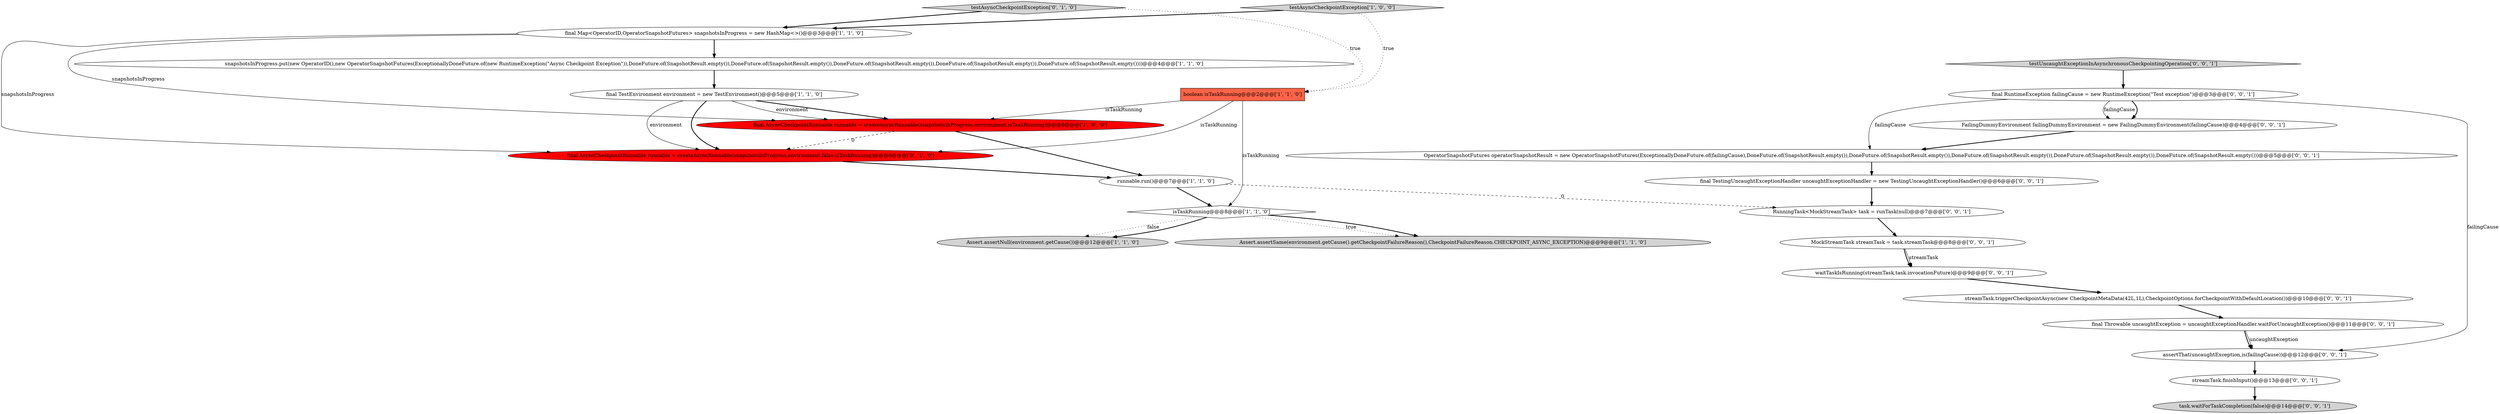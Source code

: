 digraph {
9 [style = filled, label = "final TestEnvironment environment = new TestEnvironment()@@@5@@@['1', '1', '0']", fillcolor = white, shape = ellipse image = "AAA0AAABBB1BBB"];
12 [style = filled, label = "final Throwable uncaughtException = uncaughtExceptionHandler.waitForUncaughtException()@@@11@@@['0', '0', '1']", fillcolor = white, shape = ellipse image = "AAA0AAABBB3BBB"];
4 [style = filled, label = "Assert.assertSame(environment.getCause().getCheckpointFailureReason(),CheckpointFailureReason.CHECKPOINT_ASYNC_EXCEPTION)@@@9@@@['1', '1', '0']", fillcolor = lightgray, shape = ellipse image = "AAA0AAABBB1BBB"];
11 [style = filled, label = "testAsyncCheckpointException['0', '1', '0']", fillcolor = lightgray, shape = diamond image = "AAA0AAABBB2BBB"];
17 [style = filled, label = "streamTask.triggerCheckpointAsync(new CheckpointMetaData(42L,1L),CheckpointOptions.forCheckpointWithDefaultLocation())@@@10@@@['0', '0', '1']", fillcolor = white, shape = ellipse image = "AAA0AAABBB3BBB"];
20 [style = filled, label = "waitTaskIsRunning(streamTask,task.invocationFuture)@@@9@@@['0', '0', '1']", fillcolor = white, shape = ellipse image = "AAA0AAABBB3BBB"];
2 [style = filled, label = "snapshotsInProgress.put(new OperatorID(),new OperatorSnapshotFutures(ExceptionallyDoneFuture.of(new RuntimeException(\"Async Checkpoint Exception\")),DoneFuture.of(SnapshotResult.empty()),DoneFuture.of(SnapshotResult.empty()),DoneFuture.of(SnapshotResult.empty()),DoneFuture.of(SnapshotResult.empty()),DoneFuture.of(SnapshotResult.empty())))@@@4@@@['1', '1', '0']", fillcolor = white, shape = ellipse image = "AAA0AAABBB1BBB"];
13 [style = filled, label = "final RuntimeException failingCause = new RuntimeException(\"Test exception\")@@@3@@@['0', '0', '1']", fillcolor = white, shape = ellipse image = "AAA0AAABBB3BBB"];
16 [style = filled, label = "FailingDummyEnvironment failingDummyEnvironment = new FailingDummyEnvironment(failingCause)@@@4@@@['0', '0', '1']", fillcolor = white, shape = ellipse image = "AAA0AAABBB3BBB"];
19 [style = filled, label = "MockStreamTask streamTask = task.streamTask@@@8@@@['0', '0', '1']", fillcolor = white, shape = ellipse image = "AAA0AAABBB3BBB"];
1 [style = filled, label = "runnable.run()@@@7@@@['1', '1', '0']", fillcolor = white, shape = ellipse image = "AAA0AAABBB1BBB"];
7 [style = filled, label = "Assert.assertNull(environment.getCause())@@@12@@@['1', '1', '0']", fillcolor = lightgray, shape = ellipse image = "AAA0AAABBB1BBB"];
3 [style = filled, label = "final AsyncCheckpointRunnable runnable = createAsyncRunnable(snapshotsInProgress,environment,isTaskRunning)@@@6@@@['1', '0', '0']", fillcolor = red, shape = ellipse image = "AAA1AAABBB1BBB"];
10 [style = filled, label = "final AsyncCheckpointRunnable runnable = createAsyncRunnable(snapshotsInProgress,environment,false,isTaskRunning)@@@6@@@['0', '1', '0']", fillcolor = red, shape = ellipse image = "AAA1AAABBB2BBB"];
5 [style = filled, label = "isTaskRunning@@@8@@@['1', '1', '0']", fillcolor = white, shape = diamond image = "AAA0AAABBB1BBB"];
8 [style = filled, label = "final Map<OperatorID,OperatorSnapshotFutures> snapshotsInProgress = new HashMap<>()@@@3@@@['1', '1', '0']", fillcolor = white, shape = ellipse image = "AAA0AAABBB1BBB"];
15 [style = filled, label = "RunningTask<MockStreamTask> task = runTask(null)@@@7@@@['0', '0', '1']", fillcolor = white, shape = ellipse image = "AAA0AAABBB3BBB"];
18 [style = filled, label = "final TestingUncaughtExceptionHandler uncaughtExceptionHandler = new TestingUncaughtExceptionHandler()@@@6@@@['0', '0', '1']", fillcolor = white, shape = ellipse image = "AAA0AAABBB3BBB"];
22 [style = filled, label = "task.waitForTaskCompletion(false)@@@14@@@['0', '0', '1']", fillcolor = lightgray, shape = ellipse image = "AAA0AAABBB3BBB"];
23 [style = filled, label = "assertThat(uncaughtException,is(failingCause))@@@12@@@['0', '0', '1']", fillcolor = white, shape = ellipse image = "AAA0AAABBB3BBB"];
21 [style = filled, label = "testUncaughtExceptionInAsynchronousCheckpointingOperation['0', '0', '1']", fillcolor = lightgray, shape = diamond image = "AAA0AAABBB3BBB"];
24 [style = filled, label = "OperatorSnapshotFutures operatorSnapshotResult = new OperatorSnapshotFutures(ExceptionallyDoneFuture.of(failingCause),DoneFuture.of(SnapshotResult.empty()),DoneFuture.of(SnapshotResult.empty()),DoneFuture.of(SnapshotResult.empty()),DoneFuture.of(SnapshotResult.empty()),DoneFuture.of(SnapshotResult.empty()))@@@5@@@['0', '0', '1']", fillcolor = white, shape = ellipse image = "AAA0AAABBB3BBB"];
6 [style = filled, label = "testAsyncCheckpointException['1', '0', '0']", fillcolor = lightgray, shape = diamond image = "AAA0AAABBB1BBB"];
14 [style = filled, label = "streamTask.finishInput()@@@13@@@['0', '0', '1']", fillcolor = white, shape = ellipse image = "AAA0AAABBB3BBB"];
0 [style = filled, label = "boolean isTaskRunning@@@2@@@['1', '1', '0']", fillcolor = tomato, shape = box image = "AAA0AAABBB1BBB"];
1->5 [style = bold, label=""];
20->17 [style = bold, label=""];
3->1 [style = bold, label=""];
12->23 [style = solid, label="uncaughtException"];
1->15 [style = dashed, label="0"];
16->24 [style = bold, label=""];
19->20 [style = bold, label=""];
5->7 [style = dotted, label="false"];
18->15 [style = bold, label=""];
14->22 [style = bold, label=""];
9->10 [style = solid, label="environment"];
2->9 [style = bold, label=""];
9->10 [style = bold, label=""];
15->19 [style = bold, label=""];
24->18 [style = bold, label=""];
13->16 [style = bold, label=""];
5->4 [style = dotted, label="true"];
23->14 [style = bold, label=""];
0->3 [style = solid, label="isTaskRunning"];
13->23 [style = solid, label="failingCause"];
17->12 [style = bold, label=""];
8->2 [style = bold, label=""];
11->0 [style = dotted, label="true"];
5->4 [style = bold, label=""];
6->8 [style = bold, label=""];
0->5 [style = solid, label="isTaskRunning"];
19->20 [style = solid, label="streamTask"];
9->3 [style = bold, label=""];
5->7 [style = bold, label=""];
11->8 [style = bold, label=""];
13->24 [style = solid, label="failingCause"];
12->23 [style = bold, label=""];
3->10 [style = dashed, label="0"];
6->0 [style = dotted, label="true"];
13->16 [style = solid, label="failingCause"];
10->1 [style = bold, label=""];
0->10 [style = solid, label="isTaskRunning"];
9->3 [style = solid, label="environment"];
8->3 [style = solid, label="snapshotsInProgress"];
8->10 [style = solid, label="snapshotsInProgress"];
21->13 [style = bold, label=""];
}
